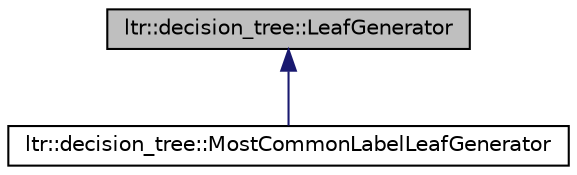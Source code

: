 digraph G
{
  edge [fontname="Helvetica",fontsize="10",labelfontname="Helvetica",labelfontsize="10"];
  node [fontname="Helvetica",fontsize="10",shape=record];
  Node1 [label="ltr::decision_tree::LeafGenerator",height=0.2,width=0.4,color="black", fillcolor="grey75", style="filled" fontcolor="black"];
  Node1 -> Node2 [dir="back",color="midnightblue",fontsize="10",style="solid",fontname="Helvetica"];
  Node2 [label="ltr::decision_tree::MostCommonLabelLeafGenerator",height=0.2,width=0.4,color="black", fillcolor="white", style="filled",URL="$classltr_1_1decision__tree_1_1_most_common_label_leaf_generator.html"];
}

